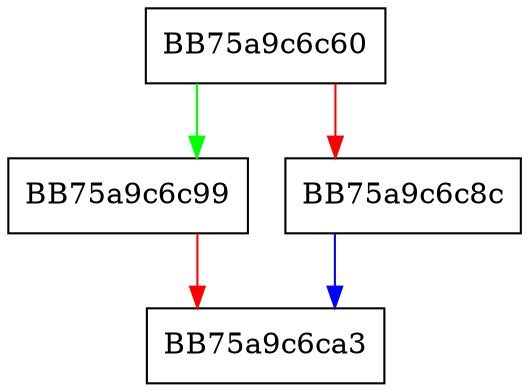 digraph _Do_call {
  node [shape="box"];
  graph [splines=ortho];
  BB75a9c6c60 -> BB75a9c6c99 [color="green"];
  BB75a9c6c60 -> BB75a9c6c8c [color="red"];
  BB75a9c6c8c -> BB75a9c6ca3 [color="blue"];
  BB75a9c6c99 -> BB75a9c6ca3 [color="red"];
}